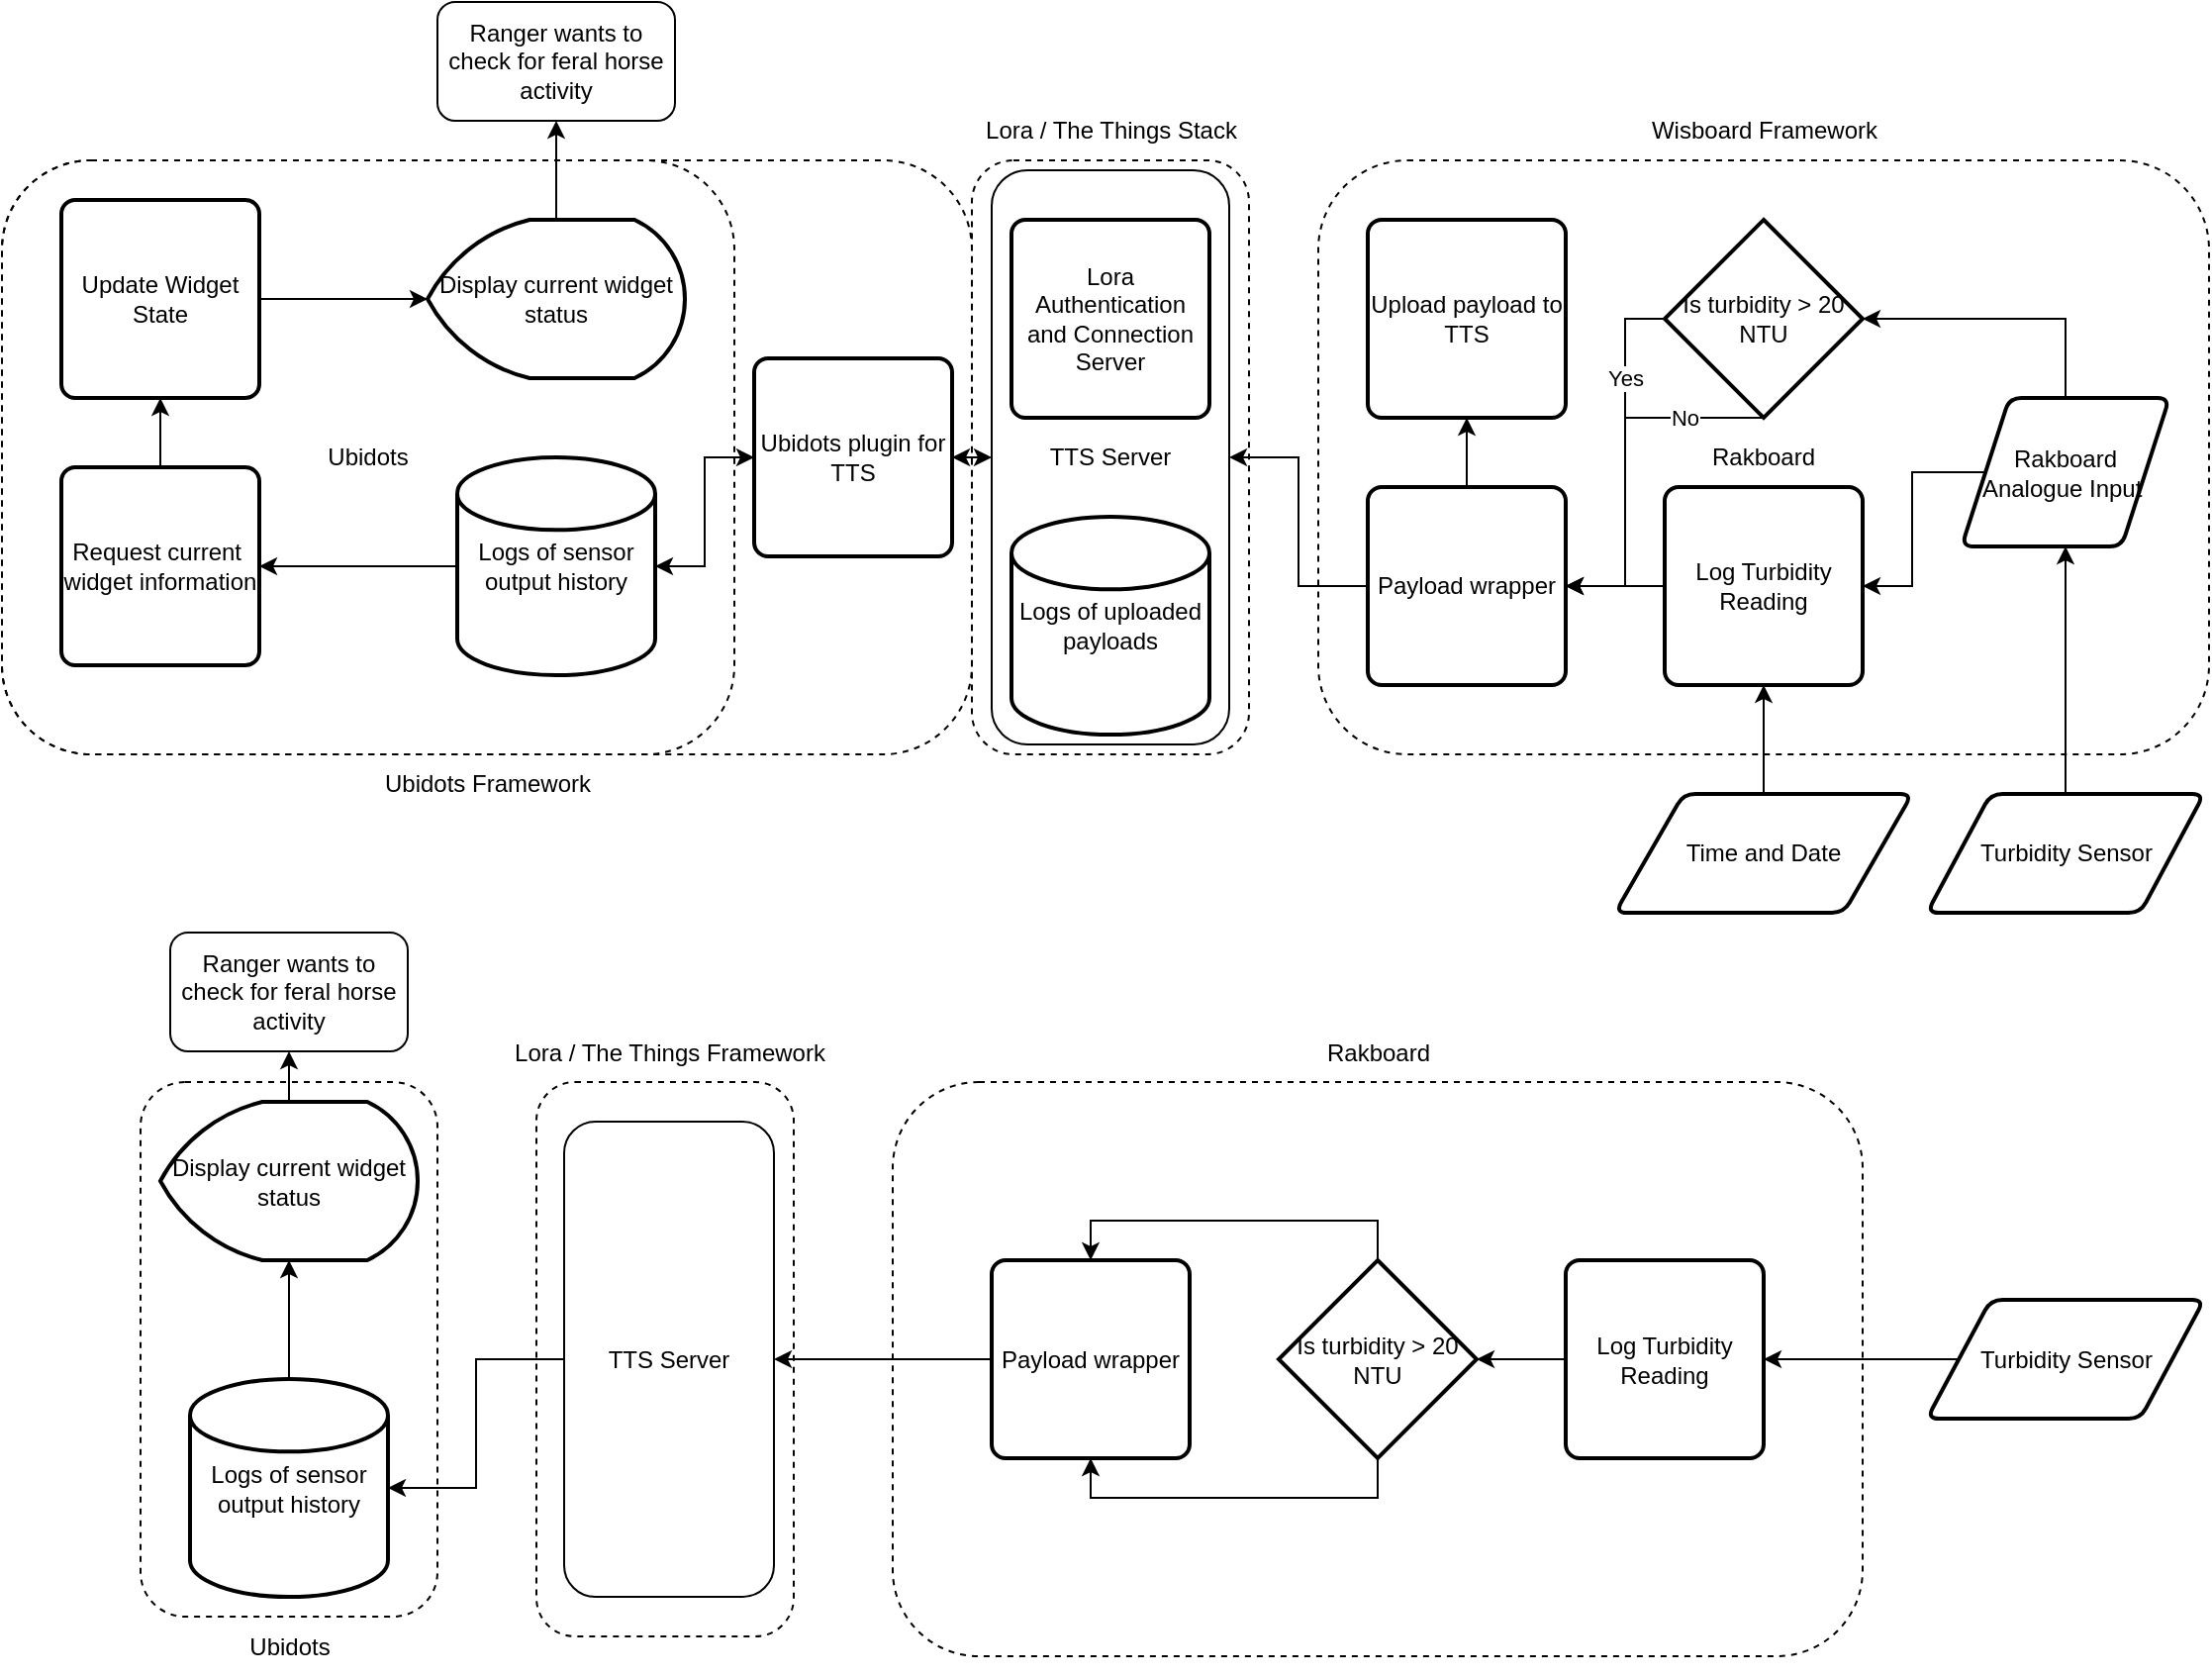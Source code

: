 <mxfile version="20.4.0" type="github">
  <diagram id="C5RBs43oDa-KdzZeNtuy" name="Page-1">
    <mxGraphModel dx="1550" dy="827" grid="1" gridSize="10" guides="1" tooltips="1" connect="1" arrows="1" fold="1" page="1" pageScale="1" pageWidth="827" pageHeight="1169" math="0" shadow="0">
      <root>
        <mxCell id="WIyWlLk6GJQsqaUBKTNV-0" />
        <mxCell id="WIyWlLk6GJQsqaUBKTNV-1" parent="WIyWlLk6GJQsqaUBKTNV-0" />
        <mxCell id="gJ4cXzPLM1Emx9hLVwcf-66" value="" style="rounded=1;whiteSpace=wrap;html=1;dashed=1;fillColor=none;" vertex="1" parent="WIyWlLk6GJQsqaUBKTNV-1">
          <mxGeometry x="460" y="635.5" width="490" height="290" as="geometry" />
        </mxCell>
        <mxCell id="gJ4cXzPLM1Emx9hLVwcf-43" value="" style="rounded=1;whiteSpace=wrap;html=1;fillColor=none;dashed=1;" vertex="1" parent="WIyWlLk6GJQsqaUBKTNV-1">
          <mxGeometry x="10" y="170" width="490" height="300" as="geometry" />
        </mxCell>
        <mxCell id="gJ4cXzPLM1Emx9hLVwcf-19" value="Rakboard" style="rounded=1;whiteSpace=wrap;html=1;dashed=1;fillColor=none;" vertex="1" parent="WIyWlLk6GJQsqaUBKTNV-1">
          <mxGeometry x="675" y="170" width="450" height="300" as="geometry" />
        </mxCell>
        <mxCell id="gJ4cXzPLM1Emx9hLVwcf-17" value="Ubidots" style="rounded=1;whiteSpace=wrap;html=1;dashed=1;fillColor=none;" vertex="1" parent="WIyWlLk6GJQsqaUBKTNV-1">
          <mxGeometry x="10" y="170" width="370" height="300" as="geometry" />
        </mxCell>
        <mxCell id="gJ4cXzPLM1Emx9hLVwcf-0" value="Ranger wants to check for feral horse activity" style="rounded=1;whiteSpace=wrap;html=1;" vertex="1" parent="WIyWlLk6GJQsqaUBKTNV-1">
          <mxGeometry x="230" y="90" width="120" height="60" as="geometry" />
        </mxCell>
        <mxCell id="gJ4cXzPLM1Emx9hLVwcf-39" style="edgeStyle=orthogonalEdgeStyle;rounded=0;orthogonalLoop=1;jettySize=auto;html=1;exitX=1;exitY=0.5;exitDx=0;exitDy=0;entryX=0;entryY=0.5;entryDx=0;entryDy=0;entryPerimeter=0;startArrow=none;startFill=0;" edge="1" parent="WIyWlLk6GJQsqaUBKTNV-1" source="gJ4cXzPLM1Emx9hLVwcf-1" target="gJ4cXzPLM1Emx9hLVwcf-2">
          <mxGeometry relative="1" as="geometry" />
        </mxCell>
        <mxCell id="gJ4cXzPLM1Emx9hLVwcf-1" value="Update Widget State" style="rounded=1;whiteSpace=wrap;html=1;absoluteArcSize=1;arcSize=14;strokeWidth=2;" vertex="1" parent="WIyWlLk6GJQsqaUBKTNV-1">
          <mxGeometry x="40" y="190" width="100" height="100" as="geometry" />
        </mxCell>
        <mxCell id="gJ4cXzPLM1Emx9hLVwcf-40" style="edgeStyle=orthogonalEdgeStyle;rounded=0;orthogonalLoop=1;jettySize=auto;html=1;exitX=0.5;exitY=0;exitDx=0;exitDy=0;exitPerimeter=0;entryX=0.5;entryY=1;entryDx=0;entryDy=0;startArrow=none;startFill=0;" edge="1" parent="WIyWlLk6GJQsqaUBKTNV-1" source="gJ4cXzPLM1Emx9hLVwcf-2" target="gJ4cXzPLM1Emx9hLVwcf-0">
          <mxGeometry relative="1" as="geometry" />
        </mxCell>
        <mxCell id="gJ4cXzPLM1Emx9hLVwcf-2" value="Display current widget status" style="strokeWidth=2;html=1;shape=mxgraph.flowchart.display;whiteSpace=wrap;" vertex="1" parent="WIyWlLk6GJQsqaUBKTNV-1">
          <mxGeometry x="225" y="200" width="130" height="80" as="geometry" />
        </mxCell>
        <mxCell id="gJ4cXzPLM1Emx9hLVwcf-38" style="edgeStyle=orthogonalEdgeStyle;rounded=0;orthogonalLoop=1;jettySize=auto;html=1;exitX=0.5;exitY=0;exitDx=0;exitDy=0;entryX=0.5;entryY=1;entryDx=0;entryDy=0;startArrow=none;startFill=0;" edge="1" parent="WIyWlLk6GJQsqaUBKTNV-1" source="gJ4cXzPLM1Emx9hLVwcf-3" target="gJ4cXzPLM1Emx9hLVwcf-1">
          <mxGeometry relative="1" as="geometry" />
        </mxCell>
        <mxCell id="gJ4cXzPLM1Emx9hLVwcf-3" value="Request current&amp;nbsp;&lt;br&gt;widget information" style="rounded=1;whiteSpace=wrap;html=1;absoluteArcSize=1;arcSize=14;strokeWidth=2;" vertex="1" parent="WIyWlLk6GJQsqaUBKTNV-1">
          <mxGeometry x="40" y="325" width="100" height="100" as="geometry" />
        </mxCell>
        <mxCell id="gJ4cXzPLM1Emx9hLVwcf-37" style="edgeStyle=orthogonalEdgeStyle;rounded=0;orthogonalLoop=1;jettySize=auto;html=1;exitX=0;exitY=0.5;exitDx=0;exitDy=0;exitPerimeter=0;entryX=1;entryY=0.5;entryDx=0;entryDy=0;startArrow=none;startFill=0;" edge="1" parent="WIyWlLk6GJQsqaUBKTNV-1" source="gJ4cXzPLM1Emx9hLVwcf-4" target="gJ4cXzPLM1Emx9hLVwcf-3">
          <mxGeometry relative="1" as="geometry" />
        </mxCell>
        <mxCell id="gJ4cXzPLM1Emx9hLVwcf-4" value="Logs of sensor output history" style="strokeWidth=2;html=1;shape=mxgraph.flowchart.database;whiteSpace=wrap;" vertex="1" parent="WIyWlLk6GJQsqaUBKTNV-1">
          <mxGeometry x="240" y="320" width="100" height="110" as="geometry" />
        </mxCell>
        <mxCell id="gJ4cXzPLM1Emx9hLVwcf-36" style="edgeStyle=orthogonalEdgeStyle;rounded=0;orthogonalLoop=1;jettySize=auto;html=1;exitX=0;exitY=0.5;exitDx=0;exitDy=0;entryX=1;entryY=0.5;entryDx=0;entryDy=0;entryPerimeter=0;startArrow=classic;startFill=1;" edge="1" parent="WIyWlLk6GJQsqaUBKTNV-1" source="gJ4cXzPLM1Emx9hLVwcf-5" target="gJ4cXzPLM1Emx9hLVwcf-4">
          <mxGeometry relative="1" as="geometry" />
        </mxCell>
        <mxCell id="gJ4cXzPLM1Emx9hLVwcf-5" value="Ubidots plugin for TTS" style="rounded=1;whiteSpace=wrap;html=1;absoluteArcSize=1;arcSize=14;strokeWidth=2;" vertex="1" parent="WIyWlLk6GJQsqaUBKTNV-1">
          <mxGeometry x="390" y="270" width="100" height="100" as="geometry" />
        </mxCell>
        <mxCell id="gJ4cXzPLM1Emx9hLVwcf-6" value="Lora Authentication and Connection Server" style="rounded=1;whiteSpace=wrap;html=1;absoluteArcSize=1;arcSize=14;strokeWidth=2;" vertex="1" parent="WIyWlLk6GJQsqaUBKTNV-1">
          <mxGeometry x="520" y="200" width="100" height="100" as="geometry" />
        </mxCell>
        <mxCell id="gJ4cXzPLM1Emx9hLVwcf-9" value="Logs of uploaded payloads" style="strokeWidth=2;html=1;shape=mxgraph.flowchart.database;whiteSpace=wrap;" vertex="1" parent="WIyWlLk6GJQsqaUBKTNV-1">
          <mxGeometry x="520" y="350" width="100" height="110" as="geometry" />
        </mxCell>
        <mxCell id="gJ4cXzPLM1Emx9hLVwcf-32" style="edgeStyle=orthogonalEdgeStyle;rounded=0;orthogonalLoop=1;jettySize=auto;html=1;exitX=0.5;exitY=0;exitDx=0;exitDy=0;entryX=0.5;entryY=1;entryDx=0;entryDy=0;" edge="1" parent="WIyWlLk6GJQsqaUBKTNV-1" source="gJ4cXzPLM1Emx9hLVwcf-10" target="gJ4cXzPLM1Emx9hLVwcf-11">
          <mxGeometry relative="1" as="geometry" />
        </mxCell>
        <mxCell id="gJ4cXzPLM1Emx9hLVwcf-34" style="edgeStyle=orthogonalEdgeStyle;rounded=0;orthogonalLoop=1;jettySize=auto;html=1;exitX=0;exitY=0.5;exitDx=0;exitDy=0;entryX=1;entryY=0.5;entryDx=0;entryDy=0;" edge="1" parent="WIyWlLk6GJQsqaUBKTNV-1" source="gJ4cXzPLM1Emx9hLVwcf-10" target="gJ4cXzPLM1Emx9hLVwcf-33">
          <mxGeometry relative="1" as="geometry" />
        </mxCell>
        <mxCell id="gJ4cXzPLM1Emx9hLVwcf-10" value="Payload wrapper" style="rounded=1;whiteSpace=wrap;html=1;absoluteArcSize=1;arcSize=14;strokeWidth=2;" vertex="1" parent="WIyWlLk6GJQsqaUBKTNV-1">
          <mxGeometry x="700" y="335" width="100" height="100" as="geometry" />
        </mxCell>
        <mxCell id="gJ4cXzPLM1Emx9hLVwcf-11" value="Upload payload to TTS" style="rounded=1;whiteSpace=wrap;html=1;absoluteArcSize=1;arcSize=14;strokeWidth=2;" vertex="1" parent="WIyWlLk6GJQsqaUBKTNV-1">
          <mxGeometry x="700" y="200" width="100" height="100" as="geometry" />
        </mxCell>
        <mxCell id="gJ4cXzPLM1Emx9hLVwcf-24" value="Yes" style="edgeStyle=orthogonalEdgeStyle;rounded=0;orthogonalLoop=1;jettySize=auto;html=1;exitX=0;exitY=0.5;exitDx=0;exitDy=0;exitPerimeter=0;entryX=1;entryY=0.5;entryDx=0;entryDy=0;" edge="1" parent="WIyWlLk6GJQsqaUBKTNV-1" source="gJ4cXzPLM1Emx9hLVwcf-12" target="gJ4cXzPLM1Emx9hLVwcf-10">
          <mxGeometry x="-0.46" relative="1" as="geometry">
            <Array as="points">
              <mxPoint x="830" y="250" />
              <mxPoint x="830" y="385" />
            </Array>
            <mxPoint as="offset" />
          </mxGeometry>
        </mxCell>
        <mxCell id="gJ4cXzPLM1Emx9hLVwcf-26" value="No" style="edgeStyle=orthogonalEdgeStyle;rounded=0;orthogonalLoop=1;jettySize=auto;html=1;exitX=0.5;exitY=1;exitDx=0;exitDy=0;exitPerimeter=0;entryX=1;entryY=0.5;entryDx=0;entryDy=0;" edge="1" parent="WIyWlLk6GJQsqaUBKTNV-1" source="gJ4cXzPLM1Emx9hLVwcf-12" target="gJ4cXzPLM1Emx9hLVwcf-10">
          <mxGeometry x="-0.568" relative="1" as="geometry">
            <Array as="points">
              <mxPoint x="830" y="300" />
              <mxPoint x="830" y="385" />
            </Array>
            <mxPoint as="offset" />
          </mxGeometry>
        </mxCell>
        <mxCell id="gJ4cXzPLM1Emx9hLVwcf-12" value="Is turbidity &amp;gt; 20 NTU" style="strokeWidth=2;html=1;shape=mxgraph.flowchart.decision;whiteSpace=wrap;" vertex="1" parent="WIyWlLk6GJQsqaUBKTNV-1">
          <mxGeometry x="850" y="200" width="100" height="100" as="geometry" />
        </mxCell>
        <mxCell id="gJ4cXzPLM1Emx9hLVwcf-31" style="edgeStyle=orthogonalEdgeStyle;rounded=0;orthogonalLoop=1;jettySize=auto;html=1;exitX=0;exitY=0.5;exitDx=0;exitDy=0;entryX=1;entryY=0.5;entryDx=0;entryDy=0;" edge="1" parent="WIyWlLk6GJQsqaUBKTNV-1" source="gJ4cXzPLM1Emx9hLVwcf-13" target="gJ4cXzPLM1Emx9hLVwcf-10">
          <mxGeometry relative="1" as="geometry" />
        </mxCell>
        <mxCell id="gJ4cXzPLM1Emx9hLVwcf-13" value="Log Turbidity Reading" style="rounded=1;whiteSpace=wrap;html=1;absoluteArcSize=1;arcSize=14;strokeWidth=2;" vertex="1" parent="WIyWlLk6GJQsqaUBKTNV-1">
          <mxGeometry x="850" y="335" width="100" height="100" as="geometry" />
        </mxCell>
        <mxCell id="gJ4cXzPLM1Emx9hLVwcf-27" style="edgeStyle=orthogonalEdgeStyle;rounded=0;orthogonalLoop=1;jettySize=auto;html=1;exitX=0.5;exitY=0;exitDx=0;exitDy=0;entryX=1;entryY=0.5;entryDx=0;entryDy=0;entryPerimeter=0;" edge="1" parent="WIyWlLk6GJQsqaUBKTNV-1" source="gJ4cXzPLM1Emx9hLVwcf-14" target="gJ4cXzPLM1Emx9hLVwcf-12">
          <mxGeometry relative="1" as="geometry" />
        </mxCell>
        <mxCell id="gJ4cXzPLM1Emx9hLVwcf-28" style="edgeStyle=orthogonalEdgeStyle;rounded=0;orthogonalLoop=1;jettySize=auto;html=1;exitX=0;exitY=0.5;exitDx=0;exitDy=0;entryX=1;entryY=0.5;entryDx=0;entryDy=0;" edge="1" parent="WIyWlLk6GJQsqaUBKTNV-1" source="gJ4cXzPLM1Emx9hLVwcf-14" target="gJ4cXzPLM1Emx9hLVwcf-13">
          <mxGeometry relative="1" as="geometry" />
        </mxCell>
        <mxCell id="gJ4cXzPLM1Emx9hLVwcf-14" value="Rakboard Analogue Input&amp;nbsp;" style="shape=parallelogram;html=1;strokeWidth=2;perimeter=parallelogramPerimeter;whiteSpace=wrap;rounded=1;arcSize=12;size=0.23;" vertex="1" parent="WIyWlLk6GJQsqaUBKTNV-1">
          <mxGeometry x="1000" y="290" width="105" height="75" as="geometry" />
        </mxCell>
        <mxCell id="gJ4cXzPLM1Emx9hLVwcf-20" style="edgeStyle=orthogonalEdgeStyle;rounded=0;orthogonalLoop=1;jettySize=auto;html=1;exitX=0.5;exitY=0;exitDx=0;exitDy=0;entryX=0.5;entryY=1;entryDx=0;entryDy=0;" edge="1" parent="WIyWlLk6GJQsqaUBKTNV-1" source="gJ4cXzPLM1Emx9hLVwcf-15" target="gJ4cXzPLM1Emx9hLVwcf-14">
          <mxGeometry relative="1" as="geometry" />
        </mxCell>
        <mxCell id="gJ4cXzPLM1Emx9hLVwcf-15" value="Turbidity Sensor" style="shape=parallelogram;html=1;strokeWidth=2;perimeter=parallelogramPerimeter;whiteSpace=wrap;rounded=1;arcSize=12;size=0.23;" vertex="1" parent="WIyWlLk6GJQsqaUBKTNV-1">
          <mxGeometry x="982.5" y="490" width="140" height="60" as="geometry" />
        </mxCell>
        <mxCell id="gJ4cXzPLM1Emx9hLVwcf-29" style="edgeStyle=orthogonalEdgeStyle;rounded=0;orthogonalLoop=1;jettySize=auto;html=1;exitX=0.5;exitY=0;exitDx=0;exitDy=0;entryX=0.5;entryY=1;entryDx=0;entryDy=0;" edge="1" parent="WIyWlLk6GJQsqaUBKTNV-1" source="gJ4cXzPLM1Emx9hLVwcf-16" target="gJ4cXzPLM1Emx9hLVwcf-13">
          <mxGeometry relative="1" as="geometry" />
        </mxCell>
        <mxCell id="gJ4cXzPLM1Emx9hLVwcf-16" value="Time and Date" style="shape=parallelogram;html=1;strokeWidth=2;perimeter=parallelogramPerimeter;whiteSpace=wrap;rounded=1;arcSize=12;size=0.23;" vertex="1" parent="WIyWlLk6GJQsqaUBKTNV-1">
          <mxGeometry x="825" y="490" width="150" height="60" as="geometry" />
        </mxCell>
        <mxCell id="gJ4cXzPLM1Emx9hLVwcf-18" value="" style="rounded=1;whiteSpace=wrap;html=1;dashed=1;fillColor=none;" vertex="1" parent="WIyWlLk6GJQsqaUBKTNV-1">
          <mxGeometry x="500" y="170" width="140" height="300" as="geometry" />
        </mxCell>
        <mxCell id="gJ4cXzPLM1Emx9hLVwcf-25" style="edgeStyle=orthogonalEdgeStyle;rounded=0;orthogonalLoop=1;jettySize=auto;html=1;exitX=0.5;exitY=1;exitDx=0;exitDy=0;exitPerimeter=0;" edge="1" parent="WIyWlLk6GJQsqaUBKTNV-1" source="gJ4cXzPLM1Emx9hLVwcf-12" target="gJ4cXzPLM1Emx9hLVwcf-12">
          <mxGeometry relative="1" as="geometry" />
        </mxCell>
        <mxCell id="gJ4cXzPLM1Emx9hLVwcf-35" style="edgeStyle=orthogonalEdgeStyle;rounded=0;orthogonalLoop=1;jettySize=auto;html=1;exitX=0;exitY=0.5;exitDx=0;exitDy=0;entryX=1;entryY=0.5;entryDx=0;entryDy=0;startArrow=classic;startFill=1;" edge="1" parent="WIyWlLk6GJQsqaUBKTNV-1" source="gJ4cXzPLM1Emx9hLVwcf-33" target="gJ4cXzPLM1Emx9hLVwcf-5">
          <mxGeometry relative="1" as="geometry" />
        </mxCell>
        <mxCell id="gJ4cXzPLM1Emx9hLVwcf-33" value="TTS Server" style="rounded=1;whiteSpace=wrap;html=1;fillColor=none;" vertex="1" parent="WIyWlLk6GJQsqaUBKTNV-1">
          <mxGeometry x="510" y="175" width="120" height="290" as="geometry" />
        </mxCell>
        <mxCell id="gJ4cXzPLM1Emx9hLVwcf-41" value="Wisboard Framework" style="text;html=1;align=center;verticalAlign=middle;resizable=0;points=[];autosize=1;strokeColor=none;fillColor=none;" vertex="1" parent="WIyWlLk6GJQsqaUBKTNV-1">
          <mxGeometry x="830" y="140" width="140" height="30" as="geometry" />
        </mxCell>
        <mxCell id="gJ4cXzPLM1Emx9hLVwcf-42" value="Lora / The Things Stack" style="text;html=1;align=center;verticalAlign=middle;resizable=0;points=[];autosize=1;strokeColor=none;fillColor=none;" vertex="1" parent="WIyWlLk6GJQsqaUBKTNV-1">
          <mxGeometry x="495" y="140" width="150" height="30" as="geometry" />
        </mxCell>
        <mxCell id="gJ4cXzPLM1Emx9hLVwcf-44" value="Ubidots Framework" style="text;html=1;align=center;verticalAlign=middle;resizable=0;points=[];autosize=1;strokeColor=none;fillColor=none;" vertex="1" parent="WIyWlLk6GJQsqaUBKTNV-1">
          <mxGeometry x="190" y="470" width="130" height="30" as="geometry" />
        </mxCell>
        <mxCell id="gJ4cXzPLM1Emx9hLVwcf-63" style="edgeStyle=orthogonalEdgeStyle;rounded=0;orthogonalLoop=1;jettySize=auto;html=1;exitX=0.5;exitY=0;exitDx=0;exitDy=0;exitPerimeter=0;entryX=0.5;entryY=1;entryDx=0;entryDy=0;startArrow=none;startFill=0;" edge="1" parent="WIyWlLk6GJQsqaUBKTNV-1" source="gJ4cXzPLM1Emx9hLVwcf-45" target="gJ4cXzPLM1Emx9hLVwcf-62">
          <mxGeometry relative="1" as="geometry" />
        </mxCell>
        <mxCell id="gJ4cXzPLM1Emx9hLVwcf-45" value="Display current widget status" style="strokeWidth=2;html=1;shape=mxgraph.flowchart.display;whiteSpace=wrap;" vertex="1" parent="WIyWlLk6GJQsqaUBKTNV-1">
          <mxGeometry x="90" y="645.5" width="130" height="80" as="geometry" />
        </mxCell>
        <mxCell id="gJ4cXzPLM1Emx9hLVwcf-61" style="edgeStyle=orthogonalEdgeStyle;rounded=0;orthogonalLoop=1;jettySize=auto;html=1;exitX=0.5;exitY=0;exitDx=0;exitDy=0;exitPerimeter=0;entryX=0.5;entryY=1;entryDx=0;entryDy=0;entryPerimeter=0;startArrow=none;startFill=0;" edge="1" parent="WIyWlLk6GJQsqaUBKTNV-1" source="gJ4cXzPLM1Emx9hLVwcf-46" target="gJ4cXzPLM1Emx9hLVwcf-45">
          <mxGeometry relative="1" as="geometry" />
        </mxCell>
        <mxCell id="gJ4cXzPLM1Emx9hLVwcf-46" value="Logs of sensor output history" style="strokeWidth=2;html=1;shape=mxgraph.flowchart.database;whiteSpace=wrap;" vertex="1" parent="WIyWlLk6GJQsqaUBKTNV-1">
          <mxGeometry x="105" y="785.5" width="100" height="110" as="geometry" />
        </mxCell>
        <mxCell id="gJ4cXzPLM1Emx9hLVwcf-60" style="edgeStyle=orthogonalEdgeStyle;rounded=0;orthogonalLoop=1;jettySize=auto;html=1;exitX=0;exitY=0.5;exitDx=0;exitDy=0;entryX=1;entryY=0.5;entryDx=0;entryDy=0;entryPerimeter=0;startArrow=none;startFill=0;" edge="1" parent="WIyWlLk6GJQsqaUBKTNV-1" source="gJ4cXzPLM1Emx9hLVwcf-47" target="gJ4cXzPLM1Emx9hLVwcf-46">
          <mxGeometry relative="1" as="geometry" />
        </mxCell>
        <mxCell id="gJ4cXzPLM1Emx9hLVwcf-47" value="TTS Server" style="rounded=1;whiteSpace=wrap;html=1;fillColor=none;" vertex="1" parent="WIyWlLk6GJQsqaUBKTNV-1">
          <mxGeometry x="294" y="655.5" width="106" height="240" as="geometry" />
        </mxCell>
        <mxCell id="gJ4cXzPLM1Emx9hLVwcf-59" style="edgeStyle=orthogonalEdgeStyle;rounded=0;orthogonalLoop=1;jettySize=auto;html=1;exitX=0;exitY=0.5;exitDx=0;exitDy=0;entryX=1;entryY=0.5;entryDx=0;entryDy=0;startArrow=none;startFill=0;" edge="1" parent="WIyWlLk6GJQsqaUBKTNV-1" source="gJ4cXzPLM1Emx9hLVwcf-48" target="gJ4cXzPLM1Emx9hLVwcf-47">
          <mxGeometry relative="1" as="geometry" />
        </mxCell>
        <mxCell id="gJ4cXzPLM1Emx9hLVwcf-48" value="Payload wrapper" style="rounded=1;whiteSpace=wrap;html=1;absoluteArcSize=1;arcSize=14;strokeWidth=2;" vertex="1" parent="WIyWlLk6GJQsqaUBKTNV-1">
          <mxGeometry x="510" y="725.5" width="100" height="100" as="geometry" />
        </mxCell>
        <mxCell id="gJ4cXzPLM1Emx9hLVwcf-57" style="edgeStyle=orthogonalEdgeStyle;rounded=0;orthogonalLoop=1;jettySize=auto;html=1;exitX=0.5;exitY=0;exitDx=0;exitDy=0;exitPerimeter=0;entryX=0.5;entryY=0;entryDx=0;entryDy=0;startArrow=none;startFill=0;" edge="1" parent="WIyWlLk6GJQsqaUBKTNV-1" source="gJ4cXzPLM1Emx9hLVwcf-49" target="gJ4cXzPLM1Emx9hLVwcf-48">
          <mxGeometry relative="1" as="geometry" />
        </mxCell>
        <mxCell id="gJ4cXzPLM1Emx9hLVwcf-58" style="edgeStyle=orthogonalEdgeStyle;rounded=0;orthogonalLoop=1;jettySize=auto;html=1;exitX=0.5;exitY=1;exitDx=0;exitDy=0;exitPerimeter=0;entryX=0.5;entryY=1;entryDx=0;entryDy=0;startArrow=none;startFill=0;" edge="1" parent="WIyWlLk6GJQsqaUBKTNV-1" source="gJ4cXzPLM1Emx9hLVwcf-49" target="gJ4cXzPLM1Emx9hLVwcf-48">
          <mxGeometry relative="1" as="geometry" />
        </mxCell>
        <mxCell id="gJ4cXzPLM1Emx9hLVwcf-49" value="Is turbidity &amp;gt; 20 NTU" style="strokeWidth=2;html=1;shape=mxgraph.flowchart.decision;whiteSpace=wrap;" vertex="1" parent="WIyWlLk6GJQsqaUBKTNV-1">
          <mxGeometry x="655" y="725.5" width="100" height="100" as="geometry" />
        </mxCell>
        <mxCell id="gJ4cXzPLM1Emx9hLVwcf-56" style="edgeStyle=orthogonalEdgeStyle;rounded=0;orthogonalLoop=1;jettySize=auto;html=1;exitX=0;exitY=0.5;exitDx=0;exitDy=0;entryX=1;entryY=0.5;entryDx=0;entryDy=0;entryPerimeter=0;startArrow=none;startFill=0;" edge="1" parent="WIyWlLk6GJQsqaUBKTNV-1" source="gJ4cXzPLM1Emx9hLVwcf-50" target="gJ4cXzPLM1Emx9hLVwcf-49">
          <mxGeometry relative="1" as="geometry" />
        </mxCell>
        <mxCell id="gJ4cXzPLM1Emx9hLVwcf-50" value="Log Turbidity Reading" style="rounded=1;whiteSpace=wrap;html=1;absoluteArcSize=1;arcSize=14;strokeWidth=2;" vertex="1" parent="WIyWlLk6GJQsqaUBKTNV-1">
          <mxGeometry x="800" y="725.5" width="100" height="100" as="geometry" />
        </mxCell>
        <mxCell id="gJ4cXzPLM1Emx9hLVwcf-55" style="edgeStyle=orthogonalEdgeStyle;rounded=0;orthogonalLoop=1;jettySize=auto;html=1;exitX=0;exitY=0.5;exitDx=0;exitDy=0;entryX=1;entryY=0.5;entryDx=0;entryDy=0;startArrow=none;startFill=0;" edge="1" parent="WIyWlLk6GJQsqaUBKTNV-1" source="gJ4cXzPLM1Emx9hLVwcf-53" target="gJ4cXzPLM1Emx9hLVwcf-50">
          <mxGeometry relative="1" as="geometry" />
        </mxCell>
        <mxCell id="gJ4cXzPLM1Emx9hLVwcf-53" value="Turbidity Sensor" style="shape=parallelogram;html=1;strokeWidth=2;perimeter=parallelogramPerimeter;whiteSpace=wrap;rounded=1;arcSize=12;size=0.23;" vertex="1" parent="WIyWlLk6GJQsqaUBKTNV-1">
          <mxGeometry x="982.5" y="745.5" width="140" height="60" as="geometry" />
        </mxCell>
        <mxCell id="gJ4cXzPLM1Emx9hLVwcf-62" value="Ranger wants to check for feral horse activity" style="rounded=1;whiteSpace=wrap;html=1;" vertex="1" parent="WIyWlLk6GJQsqaUBKTNV-1">
          <mxGeometry x="95" y="560" width="120" height="60" as="geometry" />
        </mxCell>
        <mxCell id="gJ4cXzPLM1Emx9hLVwcf-64" value="" style="rounded=1;whiteSpace=wrap;html=1;dashed=1;fillColor=none;" vertex="1" parent="WIyWlLk6GJQsqaUBKTNV-1">
          <mxGeometry x="80" y="635.5" width="150" height="270" as="geometry" />
        </mxCell>
        <mxCell id="gJ4cXzPLM1Emx9hLVwcf-65" value="" style="rounded=1;whiteSpace=wrap;html=1;dashed=1;fillColor=none;" vertex="1" parent="WIyWlLk6GJQsqaUBKTNV-1">
          <mxGeometry x="280" y="635.5" width="130" height="280" as="geometry" />
        </mxCell>
        <mxCell id="gJ4cXzPLM1Emx9hLVwcf-67" value="Rakboard" style="text;html=1;align=center;verticalAlign=middle;resizable=0;points=[];autosize=1;strokeColor=none;fillColor=none;" vertex="1" parent="WIyWlLk6GJQsqaUBKTNV-1">
          <mxGeometry x="665" y="605.5" width="80" height="30" as="geometry" />
        </mxCell>
        <mxCell id="gJ4cXzPLM1Emx9hLVwcf-68" value="Lora / The Things Framework" style="text;html=1;align=center;verticalAlign=middle;resizable=0;points=[];autosize=1;strokeColor=none;fillColor=none;" vertex="1" parent="WIyWlLk6GJQsqaUBKTNV-1">
          <mxGeometry x="257" y="605.5" width="180" height="30" as="geometry" />
        </mxCell>
        <mxCell id="gJ4cXzPLM1Emx9hLVwcf-69" value="Ubidots" style="text;html=1;align=center;verticalAlign=middle;resizable=0;points=[];autosize=1;strokeColor=none;fillColor=none;" vertex="1" parent="WIyWlLk6GJQsqaUBKTNV-1">
          <mxGeometry x="125" y="905.5" width="60" height="30" as="geometry" />
        </mxCell>
      </root>
    </mxGraphModel>
  </diagram>
</mxfile>
